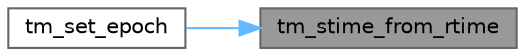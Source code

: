 digraph "tm_stime_from_rtime"
{
 // INTERACTIVE_SVG=YES
 // LATEX_PDF_SIZE
  bgcolor="transparent";
  edge [fontname=Helvetica,fontsize=10,labelfontname=Helvetica,labelfontsize=10];
  node [fontname=Helvetica,fontsize=10,shape=box,height=0.2,width=0.4];
  rankdir="RL";
  Node1 [id="Node000001",label="tm_stime_from_rtime",height=0.2,width=0.4,color="gray40", fillcolor="grey60", style="filled", fontcolor="black",tooltip="Get a system timestamp from a real time, against the current epoch."];
  Node1 -> Node2 [id="edge1_Node000001_Node000002",dir="back",color="steelblue1",style="solid",tooltip=" "];
  Node2 [id="Node000002",label="tm_set_epoch",height=0.2,width=0.4,color="grey40", fillcolor="white", style="filled",URL="$time_8c.html#a6a189a7f4cdf84e3f061bb309203fb50",tooltip="Set the epoch time from an external real time source."];
}
